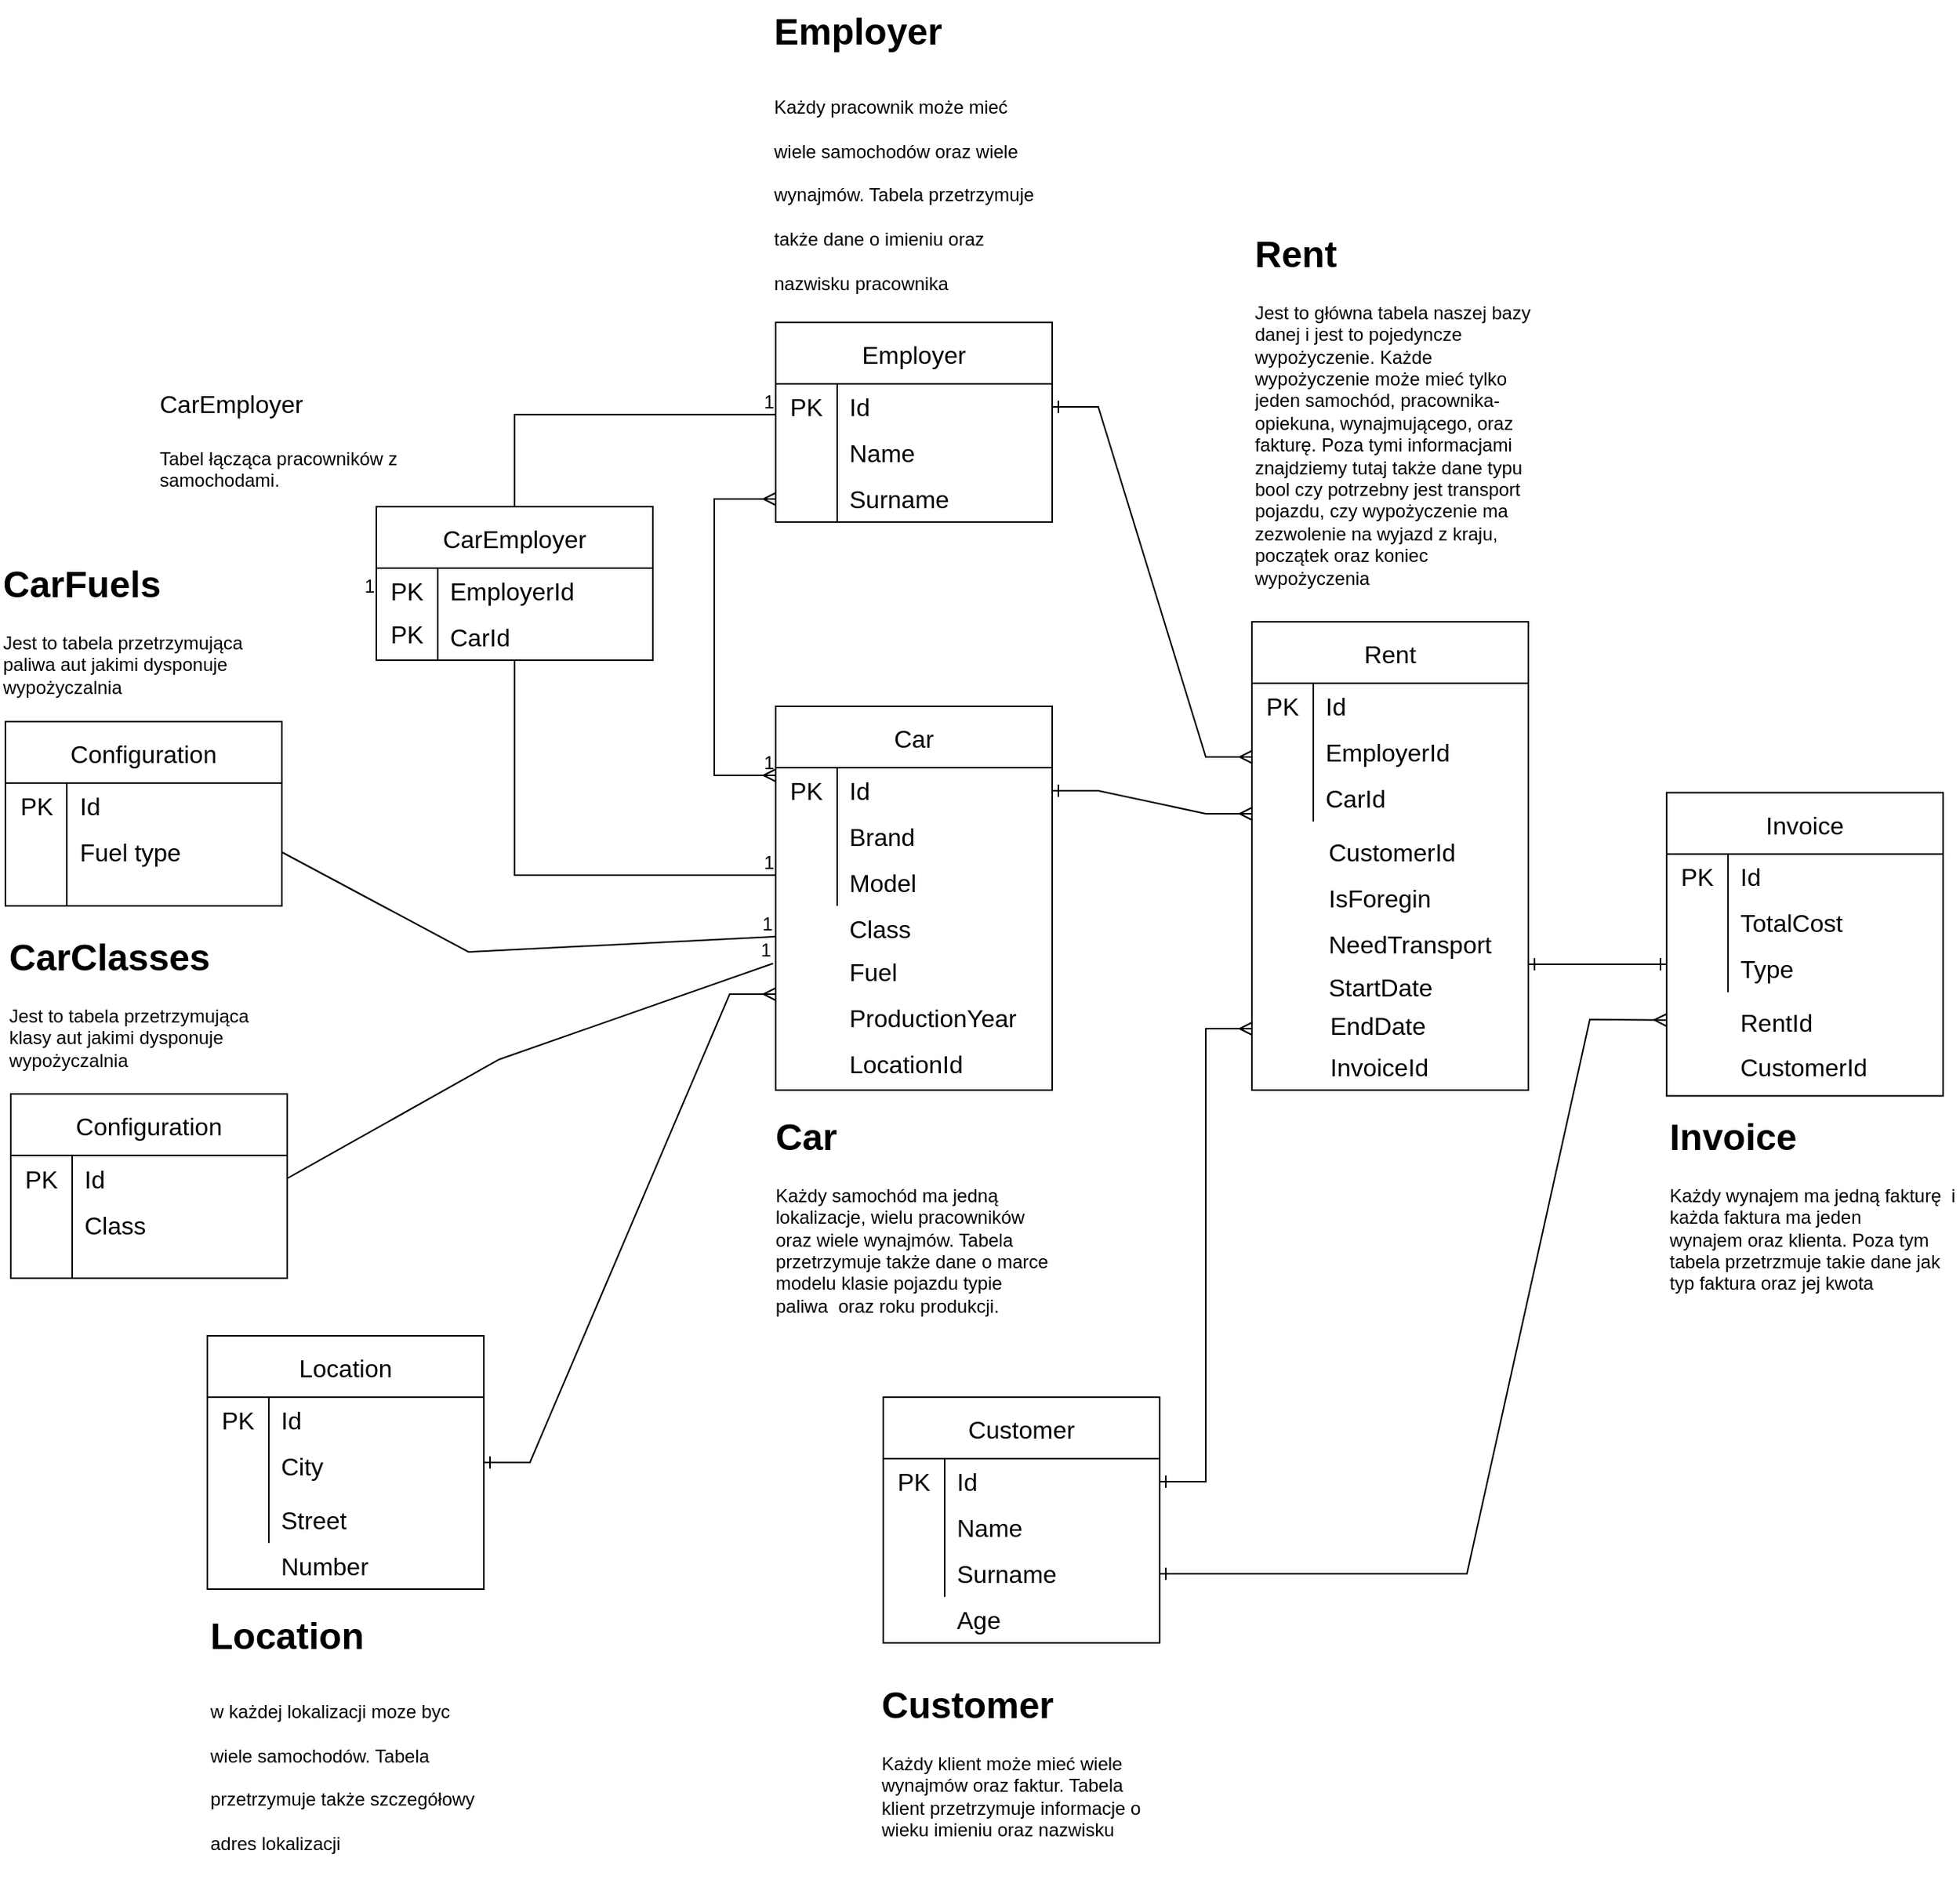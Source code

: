 <mxfile version="24.2.3" type="github">
  <diagram name="Page-1" id="c4acf3e9-155e-7222-9cf6-157b1a14988f">
    <mxGraphModel dx="2284" dy="1838" grid="1" gridSize="10" guides="1" tooltips="1" connect="1" arrows="1" fold="1" page="1" pageScale="1" pageWidth="850" pageHeight="1100" background="none" math="0" shadow="0">
      <root>
        <mxCell id="0" />
        <mxCell id="1" parent="0" />
        <mxCell id="uON3y86tfZZQM4dJoqjV-6" value="Rent" style="shape=table;startSize=40;container=1;collapsible=0;childLayout=tableLayout;fixedRows=1;rowLines=0;fontStyle=0;strokeColor=default;fontSize=16;fillColor=default;" parent="1" vertex="1">
          <mxGeometry x="390" y="215" width="180" height="305" as="geometry" />
        </mxCell>
        <mxCell id="uON3y86tfZZQM4dJoqjV-7" value="" style="shape=tableRow;horizontal=0;startSize=0;swimlaneHead=0;swimlaneBody=0;top=0;left=0;bottom=0;right=0;collapsible=0;dropTarget=0;fillColor=none;points=[[0,0.5],[1,0.5]];portConstraint=eastwest;strokeColor=inherit;fontSize=16;" parent="uON3y86tfZZQM4dJoqjV-6" vertex="1">
          <mxGeometry y="40" width="180" height="30" as="geometry" />
        </mxCell>
        <mxCell id="uON3y86tfZZQM4dJoqjV-8" value="PK" style="shape=partialRectangle;html=1;whiteSpace=wrap;connectable=0;fillColor=none;top=0;left=0;bottom=0;right=0;overflow=hidden;pointerEvents=1;strokeColor=inherit;fontSize=16;" parent="uON3y86tfZZQM4dJoqjV-7" vertex="1">
          <mxGeometry width="40" height="30" as="geometry">
            <mxRectangle width="40" height="30" as="alternateBounds" />
          </mxGeometry>
        </mxCell>
        <mxCell id="uON3y86tfZZQM4dJoqjV-9" value="Id" style="shape=partialRectangle;html=1;whiteSpace=wrap;connectable=0;fillColor=none;top=0;left=0;bottom=0;right=0;align=left;spacingLeft=6;overflow=hidden;strokeColor=inherit;fontSize=16;" parent="uON3y86tfZZQM4dJoqjV-7" vertex="1">
          <mxGeometry x="40" width="140" height="30" as="geometry">
            <mxRectangle width="140" height="30" as="alternateBounds" />
          </mxGeometry>
        </mxCell>
        <mxCell id="uON3y86tfZZQM4dJoqjV-10" value="" style="shape=tableRow;horizontal=0;startSize=0;swimlaneHead=0;swimlaneBody=0;top=0;left=0;bottom=0;right=0;collapsible=0;dropTarget=0;fillColor=none;points=[[0,0.5],[1,0.5]];portConstraint=eastwest;strokeColor=inherit;fontSize=16;" parent="uON3y86tfZZQM4dJoqjV-6" vertex="1">
          <mxGeometry y="70" width="180" height="30" as="geometry" />
        </mxCell>
        <mxCell id="uON3y86tfZZQM4dJoqjV-11" value="" style="shape=partialRectangle;html=1;whiteSpace=wrap;connectable=0;fillColor=none;top=0;left=0;bottom=0;right=0;overflow=hidden;strokeColor=inherit;fontSize=16;" parent="uON3y86tfZZQM4dJoqjV-10" vertex="1">
          <mxGeometry width="40" height="30" as="geometry">
            <mxRectangle width="40" height="30" as="alternateBounds" />
          </mxGeometry>
        </mxCell>
        <mxCell id="uON3y86tfZZQM4dJoqjV-12" value="EmployerId" style="shape=partialRectangle;html=1;whiteSpace=wrap;connectable=0;fillColor=none;top=0;left=0;bottom=0;right=0;align=left;spacingLeft=6;overflow=hidden;strokeColor=inherit;fontSize=16;" parent="uON3y86tfZZQM4dJoqjV-10" vertex="1">
          <mxGeometry x="40" width="140" height="30" as="geometry">
            <mxRectangle width="140" height="30" as="alternateBounds" />
          </mxGeometry>
        </mxCell>
        <mxCell id="uON3y86tfZZQM4dJoqjV-13" value="" style="shape=tableRow;horizontal=0;startSize=0;swimlaneHead=0;swimlaneBody=0;top=0;left=0;bottom=0;right=0;collapsible=0;dropTarget=0;fillColor=none;points=[[0,0.5],[1,0.5]];portConstraint=eastwest;strokeColor=inherit;fontSize=16;" parent="uON3y86tfZZQM4dJoqjV-6" vertex="1">
          <mxGeometry y="100" width="180" height="30" as="geometry" />
        </mxCell>
        <mxCell id="uON3y86tfZZQM4dJoqjV-14" value="" style="shape=partialRectangle;html=1;whiteSpace=wrap;connectable=0;fillColor=none;top=0;left=0;bottom=0;right=0;overflow=hidden;strokeColor=inherit;fontSize=16;" parent="uON3y86tfZZQM4dJoqjV-13" vertex="1">
          <mxGeometry width="40" height="30" as="geometry">
            <mxRectangle width="40" height="30" as="alternateBounds" />
          </mxGeometry>
        </mxCell>
        <mxCell id="uON3y86tfZZQM4dJoqjV-15" value="CarId" style="shape=partialRectangle;html=1;whiteSpace=wrap;connectable=0;fillColor=none;top=0;left=0;bottom=0;right=0;align=left;spacingLeft=6;overflow=hidden;strokeColor=inherit;fontSize=16;" parent="uON3y86tfZZQM4dJoqjV-13" vertex="1">
          <mxGeometry x="40" width="140" height="30" as="geometry">
            <mxRectangle width="140" height="30" as="alternateBounds" />
          </mxGeometry>
        </mxCell>
        <mxCell id="uON3y86tfZZQM4dJoqjV-16" value="StartDate" style="shape=partialRectangle;html=1;whiteSpace=wrap;connectable=0;fillColor=none;top=0;left=0;bottom=0;right=0;align=left;spacingLeft=6;overflow=hidden;strokeColor=inherit;fontSize=16;" parent="1" vertex="1">
          <mxGeometry x="432" y="438" width="140" height="30" as="geometry">
            <mxRectangle width="140" height="30" as="alternateBounds" />
          </mxGeometry>
        </mxCell>
        <mxCell id="uON3y86tfZZQM4dJoqjV-19" value="EndDate" style="shape=partialRectangle;html=1;whiteSpace=wrap;connectable=0;fillColor=none;top=0;left=0;bottom=0;right=0;align=left;spacingLeft=6;overflow=hidden;strokeColor=inherit;fontSize=16;" parent="1" vertex="1">
          <mxGeometry x="433" y="463" width="140" height="30" as="geometry">
            <mxRectangle width="140" height="30" as="alternateBounds" />
          </mxGeometry>
        </mxCell>
        <mxCell id="uON3y86tfZZQM4dJoqjV-21" value="IsForegin" style="shape=partialRectangle;html=1;whiteSpace=wrap;connectable=0;fillColor=none;top=0;left=0;bottom=0;right=0;align=left;spacingLeft=6;overflow=hidden;strokeColor=inherit;fontSize=16;" parent="1" vertex="1">
          <mxGeometry x="432" y="380" width="140" height="30" as="geometry">
            <mxRectangle width="140" height="30" as="alternateBounds" />
          </mxGeometry>
        </mxCell>
        <mxCell id="uON3y86tfZZQM4dJoqjV-23" value="NeedTransport" style="shape=partialRectangle;html=1;whiteSpace=wrap;connectable=0;fillColor=none;top=0;left=0;bottom=0;right=0;align=left;spacingLeft=6;overflow=hidden;strokeColor=inherit;fontSize=16;" parent="1" vertex="1">
          <mxGeometry x="432" y="410" width="140" height="30" as="geometry">
            <mxRectangle width="140" height="30" as="alternateBounds" />
          </mxGeometry>
        </mxCell>
        <mxCell id="uON3y86tfZZQM4dJoqjV-35" value="Customer" style="shape=table;startSize=40;container=1;collapsible=0;childLayout=tableLayout;fixedRows=1;rowLines=0;fontStyle=0;strokeColor=default;fontSize=16;fillColor=default;" parent="1" vertex="1">
          <mxGeometry x="150" y="720" width="180" height="160" as="geometry" />
        </mxCell>
        <mxCell id="uON3y86tfZZQM4dJoqjV-36" value="" style="shape=tableRow;horizontal=0;startSize=0;swimlaneHead=0;swimlaneBody=0;top=0;left=0;bottom=0;right=0;collapsible=0;dropTarget=0;fillColor=none;points=[[0,0.5],[1,0.5]];portConstraint=eastwest;strokeColor=inherit;fontSize=16;" parent="uON3y86tfZZQM4dJoqjV-35" vertex="1">
          <mxGeometry y="40" width="180" height="30" as="geometry" />
        </mxCell>
        <mxCell id="uON3y86tfZZQM4dJoqjV-37" value="PK" style="shape=partialRectangle;html=1;whiteSpace=wrap;connectable=0;fillColor=none;top=0;left=0;bottom=0;right=0;overflow=hidden;pointerEvents=1;strokeColor=inherit;fontSize=16;" parent="uON3y86tfZZQM4dJoqjV-36" vertex="1">
          <mxGeometry width="40" height="30" as="geometry">
            <mxRectangle width="40" height="30" as="alternateBounds" />
          </mxGeometry>
        </mxCell>
        <mxCell id="uON3y86tfZZQM4dJoqjV-38" value="Id" style="shape=partialRectangle;html=1;whiteSpace=wrap;connectable=0;fillColor=none;top=0;left=0;bottom=0;right=0;align=left;spacingLeft=6;overflow=hidden;strokeColor=inherit;fontSize=16;" parent="uON3y86tfZZQM4dJoqjV-36" vertex="1">
          <mxGeometry x="40" width="140" height="30" as="geometry">
            <mxRectangle width="140" height="30" as="alternateBounds" />
          </mxGeometry>
        </mxCell>
        <mxCell id="uON3y86tfZZQM4dJoqjV-39" value="" style="shape=tableRow;horizontal=0;startSize=0;swimlaneHead=0;swimlaneBody=0;top=0;left=0;bottom=0;right=0;collapsible=0;dropTarget=0;fillColor=none;points=[[0,0.5],[1,0.5]];portConstraint=eastwest;strokeColor=inherit;fontSize=16;" parent="uON3y86tfZZQM4dJoqjV-35" vertex="1">
          <mxGeometry y="70" width="180" height="30" as="geometry" />
        </mxCell>
        <mxCell id="uON3y86tfZZQM4dJoqjV-40" value="" style="shape=partialRectangle;html=1;whiteSpace=wrap;connectable=0;fillColor=none;top=0;left=0;bottom=0;right=0;overflow=hidden;strokeColor=inherit;fontSize=16;" parent="uON3y86tfZZQM4dJoqjV-39" vertex="1">
          <mxGeometry width="40" height="30" as="geometry">
            <mxRectangle width="40" height="30" as="alternateBounds" />
          </mxGeometry>
        </mxCell>
        <mxCell id="uON3y86tfZZQM4dJoqjV-41" value="Name" style="shape=partialRectangle;html=1;whiteSpace=wrap;connectable=0;fillColor=none;top=0;left=0;bottom=0;right=0;align=left;spacingLeft=6;overflow=hidden;strokeColor=inherit;fontSize=16;" parent="uON3y86tfZZQM4dJoqjV-39" vertex="1">
          <mxGeometry x="40" width="140" height="30" as="geometry">
            <mxRectangle width="140" height="30" as="alternateBounds" />
          </mxGeometry>
        </mxCell>
        <mxCell id="uON3y86tfZZQM4dJoqjV-42" value="" style="shape=tableRow;horizontal=0;startSize=0;swimlaneHead=0;swimlaneBody=0;top=0;left=0;bottom=0;right=0;collapsible=0;dropTarget=0;fillColor=none;points=[[0,0.5],[1,0.5]];portConstraint=eastwest;strokeColor=inherit;fontSize=16;" parent="uON3y86tfZZQM4dJoqjV-35" vertex="1">
          <mxGeometry y="100" width="180" height="30" as="geometry" />
        </mxCell>
        <mxCell id="uON3y86tfZZQM4dJoqjV-43" value="" style="shape=partialRectangle;html=1;whiteSpace=wrap;connectable=0;fillColor=none;top=0;left=0;bottom=0;right=0;overflow=hidden;strokeColor=inherit;fontSize=16;" parent="uON3y86tfZZQM4dJoqjV-42" vertex="1">
          <mxGeometry width="40" height="30" as="geometry">
            <mxRectangle width="40" height="30" as="alternateBounds" />
          </mxGeometry>
        </mxCell>
        <mxCell id="uON3y86tfZZQM4dJoqjV-44" value="Surname" style="shape=partialRectangle;html=1;whiteSpace=wrap;connectable=0;fillColor=none;top=0;left=0;bottom=0;right=0;align=left;spacingLeft=6;overflow=hidden;strokeColor=inherit;fontSize=16;" parent="uON3y86tfZZQM4dJoqjV-42" vertex="1">
          <mxGeometry x="40" width="140" height="30" as="geometry">
            <mxRectangle width="140" height="30" as="alternateBounds" />
          </mxGeometry>
        </mxCell>
        <mxCell id="uON3y86tfZZQM4dJoqjV-45" value="Age" style="shape=partialRectangle;html=1;whiteSpace=wrap;connectable=0;fillColor=none;top=0;left=0;bottom=0;right=0;align=left;spacingLeft=6;overflow=hidden;strokeColor=inherit;fontSize=16;" parent="1" vertex="1">
          <mxGeometry x="190" y="850" width="140" height="30" as="geometry">
            <mxRectangle width="140" height="30" as="alternateBounds" />
          </mxGeometry>
        </mxCell>
        <mxCell id="uON3y86tfZZQM4dJoqjV-54" value="CustomerId" style="shape=partialRectangle;html=1;whiteSpace=wrap;connectable=0;fillColor=none;top=0;left=0;bottom=0;right=0;align=left;spacingLeft=6;overflow=hidden;strokeColor=inherit;fontSize=16;" parent="1" vertex="1">
          <mxGeometry x="432" y="350" width="140" height="30" as="geometry">
            <mxRectangle width="140" height="30" as="alternateBounds" />
          </mxGeometry>
        </mxCell>
        <mxCell id="uON3y86tfZZQM4dJoqjV-55" value="Employer" style="shape=table;startSize=40;container=1;collapsible=0;childLayout=tableLayout;fixedRows=1;rowLines=0;fontStyle=0;strokeColor=default;fontSize=16;fillColor=default;" parent="1" vertex="1">
          <mxGeometry x="80" y="20" width="180" height="130" as="geometry" />
        </mxCell>
        <mxCell id="uON3y86tfZZQM4dJoqjV-56" value="" style="shape=tableRow;horizontal=0;startSize=0;swimlaneHead=0;swimlaneBody=0;top=0;left=0;bottom=0;right=0;collapsible=0;dropTarget=0;fillColor=none;points=[[0,0.5],[1,0.5]];portConstraint=eastwest;strokeColor=inherit;fontSize=16;" parent="uON3y86tfZZQM4dJoqjV-55" vertex="1">
          <mxGeometry y="40" width="180" height="30" as="geometry" />
        </mxCell>
        <mxCell id="uON3y86tfZZQM4dJoqjV-57" value="PK" style="shape=partialRectangle;html=1;whiteSpace=wrap;connectable=0;fillColor=none;top=0;left=0;bottom=0;right=0;overflow=hidden;pointerEvents=1;strokeColor=inherit;fontSize=16;" parent="uON3y86tfZZQM4dJoqjV-56" vertex="1">
          <mxGeometry width="40" height="30" as="geometry">
            <mxRectangle width="40" height="30" as="alternateBounds" />
          </mxGeometry>
        </mxCell>
        <mxCell id="uON3y86tfZZQM4dJoqjV-58" value="Id" style="shape=partialRectangle;html=1;whiteSpace=wrap;connectable=0;fillColor=none;top=0;left=0;bottom=0;right=0;align=left;spacingLeft=6;overflow=hidden;strokeColor=inherit;fontSize=16;" parent="uON3y86tfZZQM4dJoqjV-56" vertex="1">
          <mxGeometry x="40" width="140" height="30" as="geometry">
            <mxRectangle width="140" height="30" as="alternateBounds" />
          </mxGeometry>
        </mxCell>
        <mxCell id="uON3y86tfZZQM4dJoqjV-59" value="" style="shape=tableRow;horizontal=0;startSize=0;swimlaneHead=0;swimlaneBody=0;top=0;left=0;bottom=0;right=0;collapsible=0;dropTarget=0;fillColor=none;points=[[0,0.5],[1,0.5]];portConstraint=eastwest;strokeColor=inherit;fontSize=16;" parent="uON3y86tfZZQM4dJoqjV-55" vertex="1">
          <mxGeometry y="70" width="180" height="30" as="geometry" />
        </mxCell>
        <mxCell id="uON3y86tfZZQM4dJoqjV-60" value="" style="shape=partialRectangle;html=1;whiteSpace=wrap;connectable=0;fillColor=none;top=0;left=0;bottom=0;right=0;overflow=hidden;strokeColor=inherit;fontSize=16;" parent="uON3y86tfZZQM4dJoqjV-59" vertex="1">
          <mxGeometry width="40" height="30" as="geometry">
            <mxRectangle width="40" height="30" as="alternateBounds" />
          </mxGeometry>
        </mxCell>
        <mxCell id="uON3y86tfZZQM4dJoqjV-61" value="Name" style="shape=partialRectangle;html=1;whiteSpace=wrap;connectable=0;fillColor=none;top=0;left=0;bottom=0;right=0;align=left;spacingLeft=6;overflow=hidden;strokeColor=inherit;fontSize=16;" parent="uON3y86tfZZQM4dJoqjV-59" vertex="1">
          <mxGeometry x="40" width="140" height="30" as="geometry">
            <mxRectangle width="140" height="30" as="alternateBounds" />
          </mxGeometry>
        </mxCell>
        <mxCell id="uON3y86tfZZQM4dJoqjV-62" value="" style="shape=tableRow;horizontal=0;startSize=0;swimlaneHead=0;swimlaneBody=0;top=0;left=0;bottom=0;right=0;collapsible=0;dropTarget=0;fillColor=none;points=[[0,0.5],[1,0.5]];portConstraint=eastwest;strokeColor=inherit;fontSize=16;" parent="uON3y86tfZZQM4dJoqjV-55" vertex="1">
          <mxGeometry y="100" width="180" height="30" as="geometry" />
        </mxCell>
        <mxCell id="uON3y86tfZZQM4dJoqjV-63" value="" style="shape=partialRectangle;html=1;whiteSpace=wrap;connectable=0;fillColor=none;top=0;left=0;bottom=0;right=0;overflow=hidden;strokeColor=inherit;fontSize=16;" parent="uON3y86tfZZQM4dJoqjV-62" vertex="1">
          <mxGeometry width="40" height="30" as="geometry">
            <mxRectangle width="40" height="30" as="alternateBounds" />
          </mxGeometry>
        </mxCell>
        <mxCell id="uON3y86tfZZQM4dJoqjV-64" value="Surname" style="shape=partialRectangle;html=1;whiteSpace=wrap;connectable=0;fillColor=none;top=0;left=0;bottom=0;right=0;align=left;spacingLeft=6;overflow=hidden;strokeColor=inherit;fontSize=16;" parent="uON3y86tfZZQM4dJoqjV-62" vertex="1">
          <mxGeometry x="40" width="140" height="30" as="geometry">
            <mxRectangle width="140" height="30" as="alternateBounds" />
          </mxGeometry>
        </mxCell>
        <mxCell id="uON3y86tfZZQM4dJoqjV-67" value="Car" style="shape=table;startSize=40;container=1;collapsible=0;childLayout=tableLayout;fixedRows=1;rowLines=0;fontStyle=0;strokeColor=default;fontSize=16;fillColor=default;" parent="1" vertex="1">
          <mxGeometry x="80" y="270" width="180" height="250" as="geometry" />
        </mxCell>
        <mxCell id="uON3y86tfZZQM4dJoqjV-68" value="" style="shape=tableRow;horizontal=0;startSize=0;swimlaneHead=0;swimlaneBody=0;top=0;left=0;bottom=0;right=0;collapsible=0;dropTarget=0;fillColor=none;points=[[0,0.5],[1,0.5]];portConstraint=eastwest;strokeColor=inherit;fontSize=16;" parent="uON3y86tfZZQM4dJoqjV-67" vertex="1">
          <mxGeometry y="40" width="180" height="30" as="geometry" />
        </mxCell>
        <mxCell id="uON3y86tfZZQM4dJoqjV-69" value="PK" style="shape=partialRectangle;html=1;whiteSpace=wrap;connectable=0;fillColor=none;top=0;left=0;bottom=0;right=0;overflow=hidden;pointerEvents=1;strokeColor=inherit;fontSize=16;" parent="uON3y86tfZZQM4dJoqjV-68" vertex="1">
          <mxGeometry width="40" height="30" as="geometry">
            <mxRectangle width="40" height="30" as="alternateBounds" />
          </mxGeometry>
        </mxCell>
        <mxCell id="uON3y86tfZZQM4dJoqjV-70" value="Id" style="shape=partialRectangle;html=1;whiteSpace=wrap;connectable=0;fillColor=none;top=0;left=0;bottom=0;right=0;align=left;spacingLeft=6;overflow=hidden;strokeColor=inherit;fontSize=16;" parent="uON3y86tfZZQM4dJoqjV-68" vertex="1">
          <mxGeometry x="40" width="140" height="30" as="geometry">
            <mxRectangle width="140" height="30" as="alternateBounds" />
          </mxGeometry>
        </mxCell>
        <mxCell id="uON3y86tfZZQM4dJoqjV-71" value="" style="shape=tableRow;horizontal=0;startSize=0;swimlaneHead=0;swimlaneBody=0;top=0;left=0;bottom=0;right=0;collapsible=0;dropTarget=0;fillColor=none;points=[[0,0.5],[1,0.5]];portConstraint=eastwest;strokeColor=inherit;fontSize=16;" parent="uON3y86tfZZQM4dJoqjV-67" vertex="1">
          <mxGeometry y="70" width="180" height="30" as="geometry" />
        </mxCell>
        <mxCell id="uON3y86tfZZQM4dJoqjV-72" value="" style="shape=partialRectangle;html=1;whiteSpace=wrap;connectable=0;fillColor=none;top=0;left=0;bottom=0;right=0;overflow=hidden;strokeColor=inherit;fontSize=16;" parent="uON3y86tfZZQM4dJoqjV-71" vertex="1">
          <mxGeometry width="40" height="30" as="geometry">
            <mxRectangle width="40" height="30" as="alternateBounds" />
          </mxGeometry>
        </mxCell>
        <mxCell id="uON3y86tfZZQM4dJoqjV-73" value="Brand" style="shape=partialRectangle;html=1;whiteSpace=wrap;connectable=0;fillColor=none;top=0;left=0;bottom=0;right=0;align=left;spacingLeft=6;overflow=hidden;strokeColor=inherit;fontSize=16;" parent="uON3y86tfZZQM4dJoqjV-71" vertex="1">
          <mxGeometry x="40" width="140" height="30" as="geometry">
            <mxRectangle width="140" height="30" as="alternateBounds" />
          </mxGeometry>
        </mxCell>
        <mxCell id="uON3y86tfZZQM4dJoqjV-74" value="" style="shape=tableRow;horizontal=0;startSize=0;swimlaneHead=0;swimlaneBody=0;top=0;left=0;bottom=0;right=0;collapsible=0;dropTarget=0;fillColor=none;points=[[0,0.5],[1,0.5]];portConstraint=eastwest;strokeColor=inherit;fontSize=16;" parent="uON3y86tfZZQM4dJoqjV-67" vertex="1">
          <mxGeometry y="100" width="180" height="30" as="geometry" />
        </mxCell>
        <mxCell id="uON3y86tfZZQM4dJoqjV-75" value="" style="shape=partialRectangle;html=1;whiteSpace=wrap;connectable=0;fillColor=none;top=0;left=0;bottom=0;right=0;overflow=hidden;strokeColor=inherit;fontSize=16;" parent="uON3y86tfZZQM4dJoqjV-74" vertex="1">
          <mxGeometry width="40" height="30" as="geometry">
            <mxRectangle width="40" height="30" as="alternateBounds" />
          </mxGeometry>
        </mxCell>
        <mxCell id="uON3y86tfZZQM4dJoqjV-76" value="Model" style="shape=partialRectangle;html=1;whiteSpace=wrap;connectable=0;fillColor=none;top=0;left=0;bottom=0;right=0;align=left;spacingLeft=6;overflow=hidden;strokeColor=inherit;fontSize=16;" parent="uON3y86tfZZQM4dJoqjV-74" vertex="1">
          <mxGeometry x="40" width="140" height="30" as="geometry">
            <mxRectangle width="140" height="30" as="alternateBounds" />
          </mxGeometry>
        </mxCell>
        <mxCell id="uON3y86tfZZQM4dJoqjV-77" value="Class" style="shape=partialRectangle;html=1;whiteSpace=wrap;connectable=0;fillColor=none;top=0;left=0;bottom=0;right=0;align=left;spacingLeft=6;overflow=hidden;strokeColor=inherit;fontSize=16;" parent="1" vertex="1">
          <mxGeometry x="120" y="400" width="140" height="30" as="geometry">
            <mxRectangle width="140" height="30" as="alternateBounds" />
          </mxGeometry>
        </mxCell>
        <mxCell id="uON3y86tfZZQM4dJoqjV-79" value="" style="shape=partialRectangle;html=1;whiteSpace=wrap;connectable=0;fillColor=none;top=0;left=0;bottom=0;right=0;align=left;spacingLeft=6;overflow=hidden;strokeColor=inherit;fontSize=16;" parent="1" vertex="1">
          <mxGeometry x="120" y="428" width="140" height="30" as="geometry">
            <mxRectangle width="140" height="30" as="alternateBounds" />
          </mxGeometry>
        </mxCell>
        <mxCell id="uON3y86tfZZQM4dJoqjV-83" value="Fuel" style="shape=partialRectangle;html=1;whiteSpace=wrap;connectable=0;fillColor=none;top=0;left=0;bottom=0;right=0;align=left;spacingLeft=6;overflow=hidden;strokeColor=inherit;fontSize=16;" parent="1" vertex="1">
          <mxGeometry x="120" y="428" width="140" height="30" as="geometry">
            <mxRectangle width="140" height="30" as="alternateBounds" />
          </mxGeometry>
        </mxCell>
        <mxCell id="uON3y86tfZZQM4dJoqjV-85" value="ProductionYear" style="shape=partialRectangle;html=1;whiteSpace=wrap;connectable=0;fillColor=none;top=0;left=0;bottom=0;right=0;align=left;spacingLeft=6;overflow=hidden;strokeColor=inherit;fontSize=16;" parent="1" vertex="1">
          <mxGeometry x="120" y="458" width="140" height="30" as="geometry">
            <mxRectangle width="140" height="30" as="alternateBounds" />
          </mxGeometry>
        </mxCell>
        <mxCell id="uON3y86tfZZQM4dJoqjV-90" value="" style="edgeStyle=entityRelationEdgeStyle;fontSize=12;html=1;endArrow=ERmany;startArrow=ERone;rounded=0;exitX=1;exitY=0.5;exitDx=0;exitDy=0;startFill=0;endFill=0;" parent="1" source="uON3y86tfZZQM4dJoqjV-36" edge="1">
          <mxGeometry width="100" height="100" relative="1" as="geometry">
            <mxPoint x="350" y="390" as="sourcePoint" />
            <mxPoint x="390" y="480" as="targetPoint" />
          </mxGeometry>
        </mxCell>
        <mxCell id="uON3y86tfZZQM4dJoqjV-91" value="" style="edgeStyle=entityRelationEdgeStyle;fontSize=12;html=1;endArrow=ERmany;startArrow=ERone;rounded=0;exitX=1;exitY=0.5;exitDx=0;exitDy=0;startFill=0;endFill=0;" parent="1" source="uON3y86tfZZQM4dJoqjV-56" edge="1">
          <mxGeometry width="100" height="100" relative="1" as="geometry">
            <mxPoint x="260" y="467.5" as="sourcePoint" />
            <mxPoint x="390" y="303" as="targetPoint" />
          </mxGeometry>
        </mxCell>
        <mxCell id="uON3y86tfZZQM4dJoqjV-95" value="" style="edgeStyle=entityRelationEdgeStyle;fontSize=12;html=1;endArrow=ERmany;startArrow=ERone;rounded=0;exitX=1;exitY=0.5;exitDx=0;exitDy=0;startFill=0;endFill=0;" parent="1" source="uON3y86tfZZQM4dJoqjV-68" edge="1">
          <mxGeometry width="100" height="100" relative="1" as="geometry">
            <mxPoint x="260" y="487" as="sourcePoint" />
            <mxPoint x="390" y="340" as="targetPoint" />
            <Array as="points">
              <mxPoint x="330" y="340" />
            </Array>
          </mxGeometry>
        </mxCell>
        <mxCell id="uON3y86tfZZQM4dJoqjV-96" value="LocationId" style="shape=partialRectangle;html=1;whiteSpace=wrap;connectable=0;fillColor=none;top=0;left=0;bottom=0;right=0;align=left;spacingLeft=6;overflow=hidden;strokeColor=inherit;fontSize=16;" parent="1" vertex="1">
          <mxGeometry x="120" y="488" width="140" height="30" as="geometry">
            <mxRectangle width="140" height="30" as="alternateBounds" />
          </mxGeometry>
        </mxCell>
        <mxCell id="uON3y86tfZZQM4dJoqjV-97" value="Location" style="shape=table;startSize=40;container=1;collapsible=0;childLayout=tableLayout;fixedRows=1;rowLines=0;fontStyle=0;strokeColor=default;fontSize=16;fillColor=default;" parent="1" vertex="1">
          <mxGeometry x="-290" y="680" width="180" height="165" as="geometry" />
        </mxCell>
        <mxCell id="uON3y86tfZZQM4dJoqjV-98" value="" style="shape=tableRow;horizontal=0;startSize=0;swimlaneHead=0;swimlaneBody=0;top=0;left=0;bottom=0;right=0;collapsible=0;dropTarget=0;fillColor=none;points=[[0,0.5],[1,0.5]];portConstraint=eastwest;strokeColor=inherit;fontSize=16;" parent="uON3y86tfZZQM4dJoqjV-97" vertex="1">
          <mxGeometry y="40" width="180" height="30" as="geometry" />
        </mxCell>
        <mxCell id="uON3y86tfZZQM4dJoqjV-99" value="PK" style="shape=partialRectangle;html=1;whiteSpace=wrap;connectable=0;fillColor=none;top=0;left=0;bottom=0;right=0;overflow=hidden;pointerEvents=1;strokeColor=inherit;fontSize=16;" parent="uON3y86tfZZQM4dJoqjV-98" vertex="1">
          <mxGeometry width="40" height="30" as="geometry">
            <mxRectangle width="40" height="30" as="alternateBounds" />
          </mxGeometry>
        </mxCell>
        <mxCell id="uON3y86tfZZQM4dJoqjV-100" value="Id" style="shape=partialRectangle;html=1;whiteSpace=wrap;connectable=0;fillColor=none;top=0;left=0;bottom=0;right=0;align=left;spacingLeft=6;overflow=hidden;strokeColor=inherit;fontSize=16;" parent="uON3y86tfZZQM4dJoqjV-98" vertex="1">
          <mxGeometry x="40" width="140" height="30" as="geometry">
            <mxRectangle width="140" height="30" as="alternateBounds" />
          </mxGeometry>
        </mxCell>
        <mxCell id="uON3y86tfZZQM4dJoqjV-101" value="" style="shape=tableRow;horizontal=0;startSize=0;swimlaneHead=0;swimlaneBody=0;top=0;left=0;bottom=0;right=0;collapsible=0;dropTarget=0;fillColor=none;points=[[0,0.5],[1,0.5]];portConstraint=eastwest;strokeColor=inherit;fontSize=16;" parent="uON3y86tfZZQM4dJoqjV-97" vertex="1">
          <mxGeometry y="70" width="180" height="30" as="geometry" />
        </mxCell>
        <mxCell id="uON3y86tfZZQM4dJoqjV-102" value="" style="shape=partialRectangle;html=1;whiteSpace=wrap;connectable=0;fillColor=none;top=0;left=0;bottom=0;right=0;overflow=hidden;strokeColor=inherit;fontSize=16;" parent="uON3y86tfZZQM4dJoqjV-101" vertex="1">
          <mxGeometry width="40" height="30" as="geometry">
            <mxRectangle width="40" height="30" as="alternateBounds" />
          </mxGeometry>
        </mxCell>
        <mxCell id="uON3y86tfZZQM4dJoqjV-103" value="City" style="shape=partialRectangle;html=1;whiteSpace=wrap;connectable=0;fillColor=none;top=0;left=0;bottom=0;right=0;align=left;spacingLeft=6;overflow=hidden;strokeColor=inherit;fontSize=16;" parent="uON3y86tfZZQM4dJoqjV-101" vertex="1">
          <mxGeometry x="40" width="140" height="30" as="geometry">
            <mxRectangle width="140" height="30" as="alternateBounds" />
          </mxGeometry>
        </mxCell>
        <mxCell id="uON3y86tfZZQM4dJoqjV-104" value="" style="shape=tableRow;horizontal=0;startSize=0;swimlaneHead=0;swimlaneBody=0;top=0;left=0;bottom=0;right=0;collapsible=0;dropTarget=0;fillColor=none;points=[[0,0.5],[1,0.5]];portConstraint=eastwest;strokeColor=inherit;fontSize=16;" parent="uON3y86tfZZQM4dJoqjV-97" vertex="1">
          <mxGeometry y="100" width="180" height="35" as="geometry" />
        </mxCell>
        <mxCell id="uON3y86tfZZQM4dJoqjV-105" value="" style="shape=partialRectangle;html=1;whiteSpace=wrap;connectable=0;fillColor=none;top=0;left=0;bottom=0;right=0;overflow=hidden;strokeColor=inherit;fontSize=16;" parent="uON3y86tfZZQM4dJoqjV-104" vertex="1">
          <mxGeometry width="40" height="35" as="geometry">
            <mxRectangle width="40" height="35" as="alternateBounds" />
          </mxGeometry>
        </mxCell>
        <mxCell id="uON3y86tfZZQM4dJoqjV-106" value="" style="shape=partialRectangle;html=1;whiteSpace=wrap;connectable=0;fillColor=none;top=0;left=0;bottom=0;right=0;align=left;spacingLeft=6;overflow=hidden;strokeColor=inherit;fontSize=16;" parent="uON3y86tfZZQM4dJoqjV-104" vertex="1">
          <mxGeometry x="40" width="140" height="35" as="geometry">
            <mxRectangle width="140" height="35" as="alternateBounds" />
          </mxGeometry>
        </mxCell>
        <mxCell id="uON3y86tfZZQM4dJoqjV-112" value="Street" style="shape=partialRectangle;html=1;whiteSpace=wrap;connectable=0;fillColor=none;top=0;left=0;bottom=0;right=0;align=left;spacingLeft=6;overflow=hidden;strokeColor=inherit;fontSize=16;" parent="1" vertex="1">
          <mxGeometry x="-250" y="785" width="140" height="30" as="geometry">
            <mxRectangle width="140" height="30" as="alternateBounds" />
          </mxGeometry>
        </mxCell>
        <mxCell id="uON3y86tfZZQM4dJoqjV-113" value="Number" style="shape=partialRectangle;html=1;whiteSpace=wrap;connectable=0;fillColor=none;top=0;left=0;bottom=0;right=0;align=left;spacingLeft=6;overflow=hidden;strokeColor=inherit;fontSize=16;" parent="1" vertex="1">
          <mxGeometry x="-250" y="815" width="140" height="30" as="geometry">
            <mxRectangle width="140" height="30" as="alternateBounds" />
          </mxGeometry>
        </mxCell>
        <mxCell id="uON3y86tfZZQM4dJoqjV-116" value="" style="edgeStyle=entityRelationEdgeStyle;fontSize=12;html=1;endArrow=ERmany;startArrow=ERone;rounded=0;startFill=0;entryX=0;entryY=0.75;entryDx=0;entryDy=0;exitX=1;exitY=0.5;exitDx=0;exitDy=0;" parent="1" target="uON3y86tfZZQM4dJoqjV-67" edge="1" source="uON3y86tfZZQM4dJoqjV-97">
          <mxGeometry width="100" height="100" relative="1" as="geometry">
            <mxPoint x="-120" y="530" as="sourcePoint" />
            <mxPoint x="80" y="530" as="targetPoint" />
          </mxGeometry>
        </mxCell>
        <mxCell id="uON3y86tfZZQM4dJoqjV-128" value="" style="endArrow=none;html=1;rounded=0;exitX=0.5;exitY=1;exitDx=0;exitDy=0;" parent="1" source="uON3y86tfZZQM4dJoqjV-132" edge="1">
          <mxGeometry relative="1" as="geometry">
            <mxPoint x="-90" y="320" as="sourcePoint" />
            <mxPoint x="80" y="380" as="targetPoint" />
            <Array as="points">
              <mxPoint x="-90" y="380" />
            </Array>
          </mxGeometry>
        </mxCell>
        <mxCell id="uON3y86tfZZQM4dJoqjV-129" value="1" style="resizable=0;html=1;whiteSpace=wrap;align=right;verticalAlign=bottom;" parent="uON3y86tfZZQM4dJoqjV-128" connectable="0" vertex="1">
          <mxGeometry x="1" relative="1" as="geometry" />
        </mxCell>
        <mxCell id="uON3y86tfZZQM4dJoqjV-130" value="" style="endArrow=none;html=1;rounded=0;" parent="1" edge="1">
          <mxGeometry relative="1" as="geometry">
            <mxPoint x="-90" y="140" as="sourcePoint" />
            <mxPoint x="80" y="80" as="targetPoint" />
            <Array as="points">
              <mxPoint x="-90" y="80" />
            </Array>
          </mxGeometry>
        </mxCell>
        <mxCell id="uON3y86tfZZQM4dJoqjV-131" value="1" style="resizable=0;html=1;whiteSpace=wrap;align=right;verticalAlign=bottom;" parent="uON3y86tfZZQM4dJoqjV-130" connectable="0" vertex="1">
          <mxGeometry x="1" relative="1" as="geometry" />
        </mxCell>
        <mxCell id="uON3y86tfZZQM4dJoqjV-132" value="CarEmployer" style="shape=table;startSize=40;container=1;collapsible=0;childLayout=tableLayout;fixedRows=1;rowLines=0;fontStyle=0;strokeColor=default;fontSize=16;fillColor=default;" parent="1" vertex="1">
          <mxGeometry x="-180" y="140" width="180" height="100" as="geometry" />
        </mxCell>
        <mxCell id="uON3y86tfZZQM4dJoqjV-133" value="" style="shape=tableRow;horizontal=0;startSize=0;swimlaneHead=0;swimlaneBody=0;top=0;left=0;bottom=0;right=0;collapsible=0;dropTarget=0;fillColor=none;points=[[0,0.5],[1,0.5]];portConstraint=eastwest;strokeColor=inherit;fontSize=16;" parent="uON3y86tfZZQM4dJoqjV-132" vertex="1">
          <mxGeometry y="40" width="180" height="30" as="geometry" />
        </mxCell>
        <mxCell id="uON3y86tfZZQM4dJoqjV-134" value="PK" style="shape=partialRectangle;html=1;whiteSpace=wrap;connectable=0;fillColor=none;top=0;left=0;bottom=0;right=0;overflow=hidden;pointerEvents=1;strokeColor=inherit;fontSize=16;" parent="uON3y86tfZZQM4dJoqjV-133" vertex="1">
          <mxGeometry width="40" height="30" as="geometry">
            <mxRectangle width="40" height="30" as="alternateBounds" />
          </mxGeometry>
        </mxCell>
        <mxCell id="uON3y86tfZZQM4dJoqjV-135" value="EmployerId" style="shape=partialRectangle;html=1;whiteSpace=wrap;connectable=0;fillColor=none;top=0;left=0;bottom=0;right=0;align=left;spacingLeft=6;overflow=hidden;strokeColor=inherit;fontSize=16;" parent="uON3y86tfZZQM4dJoqjV-133" vertex="1">
          <mxGeometry x="40" width="140" height="30" as="geometry">
            <mxRectangle width="140" height="30" as="alternateBounds" />
          </mxGeometry>
        </mxCell>
        <mxCell id="uON3y86tfZZQM4dJoqjV-136" value="" style="shape=tableRow;horizontal=0;startSize=0;swimlaneHead=0;swimlaneBody=0;top=0;left=0;bottom=0;right=0;collapsible=0;dropTarget=0;fillColor=none;points=[[0,0.5],[1,0.5]];portConstraint=eastwest;strokeColor=inherit;fontSize=16;" parent="uON3y86tfZZQM4dJoqjV-132" vertex="1">
          <mxGeometry y="70" width="180" height="30" as="geometry" />
        </mxCell>
        <mxCell id="uON3y86tfZZQM4dJoqjV-137" value="" style="shape=partialRectangle;html=1;whiteSpace=wrap;connectable=0;fillColor=none;top=0;left=0;bottom=0;right=0;overflow=hidden;strokeColor=inherit;fontSize=16;" parent="uON3y86tfZZQM4dJoqjV-136" vertex="1">
          <mxGeometry width="40" height="30" as="geometry">
            <mxRectangle width="40" height="30" as="alternateBounds" />
          </mxGeometry>
        </mxCell>
        <mxCell id="uON3y86tfZZQM4dJoqjV-138" value="CarId" style="shape=partialRectangle;html=1;whiteSpace=wrap;connectable=0;fillColor=none;top=0;left=0;bottom=0;right=0;align=left;spacingLeft=6;overflow=hidden;strokeColor=inherit;fontSize=16;" parent="uON3y86tfZZQM4dJoqjV-136" vertex="1">
          <mxGeometry x="40" width="140" height="30" as="geometry">
            <mxRectangle width="140" height="30" as="alternateBounds" />
          </mxGeometry>
        </mxCell>
        <mxCell id="uON3y86tfZZQM4dJoqjV-143" value="1" style="resizable=0;html=1;whiteSpace=wrap;align=right;verticalAlign=bottom;" parent="1" connectable="0" vertex="1">
          <mxGeometry x="-180" y="200" as="geometry" />
        </mxCell>
        <mxCell id="uON3y86tfZZQM4dJoqjV-144" value="" style="endArrow=ERmany;html=1;rounded=0;exitX=0;exitY=0.5;exitDx=0;exitDy=0;startArrow=ERmany;startFill=0;endFill=0;" parent="1" source="uON3y86tfZZQM4dJoqjV-62" edge="1">
          <mxGeometry relative="1" as="geometry">
            <mxPoint x="40" y="120" as="sourcePoint" />
            <mxPoint x="80" y="315" as="targetPoint" />
            <Array as="points">
              <mxPoint x="40" y="135" />
              <mxPoint x="40" y="315" />
            </Array>
          </mxGeometry>
        </mxCell>
        <mxCell id="uON3y86tfZZQM4dJoqjV-145" value="1" style="resizable=0;html=1;whiteSpace=wrap;align=right;verticalAlign=bottom;" parent="uON3y86tfZZQM4dJoqjV-144" connectable="0" vertex="1">
          <mxGeometry x="1" relative="1" as="geometry" />
        </mxCell>
        <mxCell id="uON3y86tfZZQM4dJoqjV-146" value="PK" style="shape=partialRectangle;html=1;whiteSpace=wrap;connectable=0;fillColor=none;top=0;left=0;bottom=0;right=0;overflow=hidden;pointerEvents=1;strokeColor=inherit;fontSize=16;" parent="1" vertex="1">
          <mxGeometry x="-180" y="207.5" width="40" height="30" as="geometry">
            <mxRectangle width="40" height="30" as="alternateBounds" />
          </mxGeometry>
        </mxCell>
        <mxCell id="uON3y86tfZZQM4dJoqjV-147" value="InvoiceId" style="shape=partialRectangle;html=1;whiteSpace=wrap;connectable=0;fillColor=none;top=0;left=0;bottom=0;right=0;align=left;spacingLeft=6;overflow=hidden;strokeColor=inherit;fontSize=16;" parent="1" vertex="1">
          <mxGeometry x="433" y="490" width="140" height="30" as="geometry">
            <mxRectangle width="140" height="30" as="alternateBounds" />
          </mxGeometry>
        </mxCell>
        <mxCell id="uON3y86tfZZQM4dJoqjV-158" value="Invoice" style="shape=table;startSize=40;container=1;collapsible=0;childLayout=tableLayout;fixedRows=1;rowLines=0;fontStyle=0;strokeColor=default;fontSize=16;fillColor=default;" parent="1" vertex="1">
          <mxGeometry x="660" y="326.25" width="180" height="197.5" as="geometry" />
        </mxCell>
        <mxCell id="uON3y86tfZZQM4dJoqjV-159" value="" style="shape=tableRow;horizontal=0;startSize=0;swimlaneHead=0;swimlaneBody=0;top=0;left=0;bottom=0;right=0;collapsible=0;dropTarget=0;fillColor=none;points=[[0,0.5],[1,0.5]];portConstraint=eastwest;strokeColor=inherit;fontSize=16;" parent="uON3y86tfZZQM4dJoqjV-158" vertex="1">
          <mxGeometry y="40" width="180" height="30" as="geometry" />
        </mxCell>
        <mxCell id="uON3y86tfZZQM4dJoqjV-160" value="PK" style="shape=partialRectangle;html=1;whiteSpace=wrap;connectable=0;fillColor=none;top=0;left=0;bottom=0;right=0;overflow=hidden;pointerEvents=1;strokeColor=inherit;fontSize=16;" parent="uON3y86tfZZQM4dJoqjV-159" vertex="1">
          <mxGeometry width="40" height="30" as="geometry">
            <mxRectangle width="40" height="30" as="alternateBounds" />
          </mxGeometry>
        </mxCell>
        <mxCell id="uON3y86tfZZQM4dJoqjV-161" value="Id" style="shape=partialRectangle;html=1;whiteSpace=wrap;connectable=0;fillColor=none;top=0;left=0;bottom=0;right=0;align=left;spacingLeft=6;overflow=hidden;strokeColor=inherit;fontSize=16;" parent="uON3y86tfZZQM4dJoqjV-159" vertex="1">
          <mxGeometry x="40" width="140" height="30" as="geometry">
            <mxRectangle width="140" height="30" as="alternateBounds" />
          </mxGeometry>
        </mxCell>
        <mxCell id="uON3y86tfZZQM4dJoqjV-162" value="" style="shape=tableRow;horizontal=0;startSize=0;swimlaneHead=0;swimlaneBody=0;top=0;left=0;bottom=0;right=0;collapsible=0;dropTarget=0;fillColor=none;points=[[0,0.5],[1,0.5]];portConstraint=eastwest;strokeColor=inherit;fontSize=16;" parent="uON3y86tfZZQM4dJoqjV-158" vertex="1">
          <mxGeometry y="70" width="180" height="30" as="geometry" />
        </mxCell>
        <mxCell id="uON3y86tfZZQM4dJoqjV-163" value="" style="shape=partialRectangle;html=1;whiteSpace=wrap;connectable=0;fillColor=none;top=0;left=0;bottom=0;right=0;overflow=hidden;strokeColor=inherit;fontSize=16;" parent="uON3y86tfZZQM4dJoqjV-162" vertex="1">
          <mxGeometry width="40" height="30" as="geometry">
            <mxRectangle width="40" height="30" as="alternateBounds" />
          </mxGeometry>
        </mxCell>
        <mxCell id="uON3y86tfZZQM4dJoqjV-164" value="TotalCost" style="shape=partialRectangle;html=1;whiteSpace=wrap;connectable=0;fillColor=none;top=0;left=0;bottom=0;right=0;align=left;spacingLeft=6;overflow=hidden;strokeColor=inherit;fontSize=16;" parent="uON3y86tfZZQM4dJoqjV-162" vertex="1">
          <mxGeometry x="40" width="140" height="30" as="geometry">
            <mxRectangle width="140" height="30" as="alternateBounds" />
          </mxGeometry>
        </mxCell>
        <mxCell id="uON3y86tfZZQM4dJoqjV-165" value="" style="shape=tableRow;horizontal=0;startSize=0;swimlaneHead=0;swimlaneBody=0;top=0;left=0;bottom=0;right=0;collapsible=0;dropTarget=0;fillColor=none;points=[[0,0.5],[1,0.5]];portConstraint=eastwest;strokeColor=inherit;fontSize=16;" parent="uON3y86tfZZQM4dJoqjV-158" vertex="1">
          <mxGeometry y="100" width="180" height="30" as="geometry" />
        </mxCell>
        <mxCell id="uON3y86tfZZQM4dJoqjV-166" value="" style="shape=partialRectangle;html=1;whiteSpace=wrap;connectable=0;fillColor=none;top=0;left=0;bottom=0;right=0;overflow=hidden;strokeColor=inherit;fontSize=16;" parent="uON3y86tfZZQM4dJoqjV-165" vertex="1">
          <mxGeometry width="40" height="30" as="geometry">
            <mxRectangle width="40" height="30" as="alternateBounds" />
          </mxGeometry>
        </mxCell>
        <mxCell id="uON3y86tfZZQM4dJoqjV-167" value="Type" style="shape=partialRectangle;html=1;whiteSpace=wrap;connectable=0;fillColor=none;top=0;left=0;bottom=0;right=0;align=left;spacingLeft=6;overflow=hidden;strokeColor=inherit;fontSize=16;" parent="uON3y86tfZZQM4dJoqjV-165" vertex="1">
          <mxGeometry x="40" width="140" height="30" as="geometry">
            <mxRectangle width="140" height="30" as="alternateBounds" />
          </mxGeometry>
        </mxCell>
        <mxCell id="uON3y86tfZZQM4dJoqjV-174" value="RentId" style="shape=partialRectangle;html=1;whiteSpace=wrap;connectable=0;fillColor=none;top=0;left=0;bottom=0;right=0;align=left;spacingLeft=6;overflow=hidden;strokeColor=inherit;fontSize=16;" parent="1" vertex="1">
          <mxGeometry x="700" y="461.25" width="140" height="30" as="geometry">
            <mxRectangle width="140" height="30" as="alternateBounds" />
          </mxGeometry>
        </mxCell>
        <mxCell id="uON3y86tfZZQM4dJoqjV-175" value="CustomerId" style="shape=partialRectangle;html=1;whiteSpace=wrap;connectable=0;fillColor=none;top=0;left=0;bottom=0;right=0;align=left;spacingLeft=6;overflow=hidden;strokeColor=inherit;fontSize=16;" parent="1" vertex="1">
          <mxGeometry x="700" y="489.75" width="140" height="30" as="geometry">
            <mxRectangle width="140" height="30" as="alternateBounds" />
          </mxGeometry>
        </mxCell>
        <mxCell id="uON3y86tfZZQM4dJoqjV-176" value="" style="endArrow=ERone;html=1;rounded=0;startArrow=ERone;startFill=0;endFill=0;" parent="1" edge="1">
          <mxGeometry width="50" height="50" relative="1" as="geometry">
            <mxPoint x="570" y="438" as="sourcePoint" />
            <mxPoint x="660" y="438" as="targetPoint" />
          </mxGeometry>
        </mxCell>
        <mxCell id="g4LMARkAskrv-FgaTPHf-1" value="&lt;h1 style=&quot;margin-top: 0px;&quot;&gt;Rent&lt;/h1&gt;&lt;p&gt;Jest to główna tabela naszej bazy danej i jest to pojedyncze wypożyczenie. Każde wypożyczenie może mieć tylko jeden samochód, pracownika-opiekuna, wynajmującego, oraz fakturę. Poza tymi informacjami znajdziemy tutaj także dane typu bool czy potrzebny jest transport pojazdu, czy wypożyczenie ma zezwolenie na wyjazd z kraju, początek oraz koniec wypożyczenia&amp;nbsp;&lt;/p&gt;" style="text;html=1;whiteSpace=wrap;overflow=hidden;rounded=0;" parent="1" vertex="1">
          <mxGeometry x="390" y="-45" width="187" height="260" as="geometry" />
        </mxCell>
        <mxCell id="g4LMARkAskrv-FgaTPHf-2" value="&lt;h1 style=&quot;margin-top: 0px;&quot;&gt;Invoice&lt;/h1&gt;&lt;p&gt;Każdy wynajem ma jedną fakturę&amp;nbsp; i każda faktura ma jeden wynajem&amp;nbsp;&lt;span style=&quot;background-color: initial;&quot;&gt;oraz klienta&lt;/span&gt;&lt;span style=&quot;background-color: initial;&quot;&gt;. Poza tym tabela przetrzmuje takie dane jak typ faktura oraz jej kwota&lt;/span&gt;&lt;/p&gt;" style="text;html=1;whiteSpace=wrap;overflow=hidden;rounded=0;" parent="1" vertex="1">
          <mxGeometry x="660" y="530" width="190" height="130" as="geometry" />
        </mxCell>
        <mxCell id="g4LMARkAskrv-FgaTPHf-4" value="" style="endArrow=ERmany;html=1;rounded=0;exitX=1;exitY=0.5;exitDx=0;exitDy=0;entryX=0;entryY=0.75;entryDx=0;entryDy=0;startArrow=ERone;startFill=0;endFill=0;" parent="1" source="uON3y86tfZZQM4dJoqjV-42" target="uON3y86tfZZQM4dJoqjV-158" edge="1">
          <mxGeometry width="50" height="50" relative="1" as="geometry">
            <mxPoint x="740" y="480" as="sourcePoint" />
            <mxPoint x="790" y="430" as="targetPoint" />
            <Array as="points">
              <mxPoint x="530" y="835" />
              <mxPoint x="610" y="474" />
            </Array>
          </mxGeometry>
        </mxCell>
        <mxCell id="g4LMARkAskrv-FgaTPHf-5" value="&lt;h1 style=&quot;margin-top: 0px;&quot;&gt;Customer&lt;/h1&gt;&lt;p&gt;Każdy klient może mieć wiele wynajmów oraz faktur. Tabela klient przetrzymuje informacje o wieku imieniu oraz nazwisku&lt;/p&gt;" style="text;html=1;whiteSpace=wrap;overflow=hidden;rounded=0;" parent="1" vertex="1">
          <mxGeometry x="146.5" y="900" width="183.5" height="120" as="geometry" />
        </mxCell>
        <mxCell id="g4LMARkAskrv-FgaTPHf-6" value="&lt;h1 style=&quot;margin-top: 0px;&quot;&gt;Car&lt;/h1&gt;&lt;p&gt;Każdy samochód ma jedną lokalizacje, wielu pracowników oraz wiele wynajmów. Tabela przetrzymuje także dane o marce modelu klasie pojazdu typie paliwa&amp;nbsp; oraz roku produkcji.&lt;/p&gt;" style="text;html=1;whiteSpace=wrap;overflow=hidden;rounded=0;" parent="1" vertex="1">
          <mxGeometry x="78.25" y="530" width="183.5" height="150" as="geometry" />
        </mxCell>
        <mxCell id="g4LMARkAskrv-FgaTPHf-7" value="&lt;h1 style=&quot;margin-top: 0px;&quot;&gt;&lt;span style=&quot;background-color: initial;&quot;&gt;Location&lt;/span&gt;&lt;/h1&gt;&lt;h1 style=&quot;margin-top: 0px;&quot;&gt;&lt;span style=&quot;background-color: initial; font-size: 12px; font-weight: normal;&quot;&gt;w każdej lokalizacji moze byc wiele samochodów. Tabela przetrzymuje także szczegółowy adres lokalizacji&lt;/span&gt;&lt;br&gt;&lt;/h1&gt;" style="text;html=1;whiteSpace=wrap;overflow=hidden;rounded=0;" parent="1" vertex="1">
          <mxGeometry x="-290" y="855" width="183.5" height="180" as="geometry" />
        </mxCell>
        <mxCell id="g4LMARkAskrv-FgaTPHf-8" value="&lt;h1 style=&quot;margin-top: 0px;&quot;&gt;&lt;span style=&quot;background-color: initial;&quot;&gt;Employer&lt;/span&gt;&lt;/h1&gt;&lt;h1 style=&quot;margin-top: 0px;&quot;&gt;&lt;span style=&quot;background-color: initial; font-size: 12px; font-weight: normal;&quot;&gt;Każdy pracownik może mieć wiele samochodów oraz wiele wynajmów. Tabela przetrzymuje także dane o imieniu oraz nazwisku pracownika&lt;/span&gt;&lt;br&gt;&lt;/h1&gt;" style="text;html=1;whiteSpace=wrap;overflow=hidden;rounded=0;" parent="1" vertex="1">
          <mxGeometry x="76.5" y="-190" width="183.5" height="200" as="geometry" />
        </mxCell>
        <mxCell id="g4LMARkAskrv-FgaTPHf-9" value="&lt;h1 style=&quot;margin-top: 0px;&quot;&gt;&lt;span style=&quot;font-size: 16px; font-weight: 400; text-align: center; text-wrap: nowrap;&quot;&gt;CarEmployer&lt;/span&gt;&lt;br&gt;&lt;/h1&gt;&lt;p&gt;Tabel łącząca pracowników z samochodami.&lt;/p&gt;" style="text;html=1;whiteSpace=wrap;overflow=hidden;rounded=0;" parent="1" vertex="1">
          <mxGeometry x="-323.5" y="50" width="183.5" height="90" as="geometry" />
        </mxCell>
        <mxCell id="P9K8Fu7WB7t8t2xgOSzO-1" value="Configuration" style="shape=table;startSize=40;container=1;collapsible=0;childLayout=tableLayout;fixedRows=1;rowLines=0;fontStyle=0;strokeColor=default;fontSize=16;fillColor=default;" vertex="1" parent="1">
          <mxGeometry x="-418" y="522.5" width="180" height="120" as="geometry" />
        </mxCell>
        <mxCell id="P9K8Fu7WB7t8t2xgOSzO-2" value="" style="shape=tableRow;horizontal=0;startSize=0;swimlaneHead=0;swimlaneBody=0;top=0;left=0;bottom=0;right=0;collapsible=0;dropTarget=0;fillColor=none;points=[[0,0.5],[1,0.5]];portConstraint=eastwest;strokeColor=inherit;fontSize=16;" vertex="1" parent="P9K8Fu7WB7t8t2xgOSzO-1">
          <mxGeometry y="40" width="180" height="30" as="geometry" />
        </mxCell>
        <mxCell id="P9K8Fu7WB7t8t2xgOSzO-3" value="PK" style="shape=partialRectangle;html=1;whiteSpace=wrap;connectable=0;fillColor=none;top=0;left=0;bottom=0;right=0;overflow=hidden;pointerEvents=1;strokeColor=inherit;fontSize=16;" vertex="1" parent="P9K8Fu7WB7t8t2xgOSzO-2">
          <mxGeometry width="40" height="30" as="geometry">
            <mxRectangle width="40" height="30" as="alternateBounds" />
          </mxGeometry>
        </mxCell>
        <mxCell id="P9K8Fu7WB7t8t2xgOSzO-4" value="Id" style="shape=partialRectangle;html=1;whiteSpace=wrap;connectable=0;fillColor=none;top=0;left=0;bottom=0;right=0;align=left;spacingLeft=6;overflow=hidden;strokeColor=inherit;fontSize=16;" vertex="1" parent="P9K8Fu7WB7t8t2xgOSzO-2">
          <mxGeometry x="40" width="140" height="30" as="geometry">
            <mxRectangle width="140" height="30" as="alternateBounds" />
          </mxGeometry>
        </mxCell>
        <mxCell id="P9K8Fu7WB7t8t2xgOSzO-5" value="" style="shape=tableRow;horizontal=0;startSize=0;swimlaneHead=0;swimlaneBody=0;top=0;left=0;bottom=0;right=0;collapsible=0;dropTarget=0;fillColor=none;points=[[0,0.5],[1,0.5]];portConstraint=eastwest;strokeColor=inherit;fontSize=16;" vertex="1" parent="P9K8Fu7WB7t8t2xgOSzO-1">
          <mxGeometry y="70" width="180" height="30" as="geometry" />
        </mxCell>
        <mxCell id="P9K8Fu7WB7t8t2xgOSzO-6" value="" style="shape=partialRectangle;html=1;whiteSpace=wrap;connectable=0;fillColor=none;top=0;left=0;bottom=0;right=0;overflow=hidden;strokeColor=inherit;fontSize=16;" vertex="1" parent="P9K8Fu7WB7t8t2xgOSzO-5">
          <mxGeometry width="40" height="30" as="geometry">
            <mxRectangle width="40" height="30" as="alternateBounds" />
          </mxGeometry>
        </mxCell>
        <mxCell id="P9K8Fu7WB7t8t2xgOSzO-7" value="Class" style="shape=partialRectangle;html=1;whiteSpace=wrap;connectable=0;fillColor=none;top=0;left=0;bottom=0;right=0;align=left;spacingLeft=6;overflow=hidden;strokeColor=inherit;fontSize=16;" vertex="1" parent="P9K8Fu7WB7t8t2xgOSzO-5">
          <mxGeometry x="40" width="140" height="30" as="geometry">
            <mxRectangle width="140" height="30" as="alternateBounds" />
          </mxGeometry>
        </mxCell>
        <mxCell id="P9K8Fu7WB7t8t2xgOSzO-8" value="" style="shape=tableRow;horizontal=0;startSize=0;swimlaneHead=0;swimlaneBody=0;top=0;left=0;bottom=0;right=0;collapsible=0;dropTarget=0;fillColor=none;points=[[0,0.5],[1,0.5]];portConstraint=eastwest;strokeColor=inherit;fontSize=16;" vertex="1" parent="P9K8Fu7WB7t8t2xgOSzO-1">
          <mxGeometry y="100" width="180" height="20" as="geometry" />
        </mxCell>
        <mxCell id="P9K8Fu7WB7t8t2xgOSzO-9" value="" style="shape=partialRectangle;html=1;whiteSpace=wrap;connectable=0;fillColor=none;top=0;left=0;bottom=0;right=0;overflow=hidden;strokeColor=inherit;fontSize=16;" vertex="1" parent="P9K8Fu7WB7t8t2xgOSzO-8">
          <mxGeometry width="40" height="20" as="geometry">
            <mxRectangle width="40" height="20" as="alternateBounds" />
          </mxGeometry>
        </mxCell>
        <mxCell id="P9K8Fu7WB7t8t2xgOSzO-10" value="" style="shape=partialRectangle;html=1;whiteSpace=wrap;connectable=0;fillColor=none;top=0;left=0;bottom=0;right=0;align=left;spacingLeft=6;overflow=hidden;strokeColor=inherit;fontSize=16;" vertex="1" parent="P9K8Fu7WB7t8t2xgOSzO-8">
          <mxGeometry x="40" width="140" height="20" as="geometry">
            <mxRectangle width="140" height="20" as="alternateBounds" />
          </mxGeometry>
        </mxCell>
        <mxCell id="P9K8Fu7WB7t8t2xgOSzO-13" value="&lt;h1 style=&quot;margin-top: 0px;&quot;&gt;CarClasses&lt;/h1&gt;&lt;p&gt;Jest to tabela przetrzymująca klasy aut jakimi dysponuje wypożyczalnia&lt;/p&gt;" style="text;html=1;whiteSpace=wrap;overflow=hidden;rounded=0;" vertex="1" parent="1">
          <mxGeometry x="-421.5" y="412.5" width="187" height="97.5" as="geometry" />
        </mxCell>
        <mxCell id="P9K8Fu7WB7t8t2xgOSzO-14" value="Configuration" style="shape=table;startSize=40;container=1;collapsible=0;childLayout=tableLayout;fixedRows=1;rowLines=0;fontStyle=0;strokeColor=default;fontSize=16;fillColor=default;" vertex="1" parent="1">
          <mxGeometry x="-421.5" y="280" width="180" height="120" as="geometry" />
        </mxCell>
        <mxCell id="P9K8Fu7WB7t8t2xgOSzO-15" value="" style="shape=tableRow;horizontal=0;startSize=0;swimlaneHead=0;swimlaneBody=0;top=0;left=0;bottom=0;right=0;collapsible=0;dropTarget=0;fillColor=none;points=[[0,0.5],[1,0.5]];portConstraint=eastwest;strokeColor=inherit;fontSize=16;" vertex="1" parent="P9K8Fu7WB7t8t2xgOSzO-14">
          <mxGeometry y="40" width="180" height="30" as="geometry" />
        </mxCell>
        <mxCell id="P9K8Fu7WB7t8t2xgOSzO-16" value="PK" style="shape=partialRectangle;html=1;whiteSpace=wrap;connectable=0;fillColor=none;top=0;left=0;bottom=0;right=0;overflow=hidden;pointerEvents=1;strokeColor=inherit;fontSize=16;" vertex="1" parent="P9K8Fu7WB7t8t2xgOSzO-15">
          <mxGeometry width="40" height="30" as="geometry">
            <mxRectangle width="40" height="30" as="alternateBounds" />
          </mxGeometry>
        </mxCell>
        <mxCell id="P9K8Fu7WB7t8t2xgOSzO-17" value="Id" style="shape=partialRectangle;html=1;whiteSpace=wrap;connectable=0;fillColor=none;top=0;left=0;bottom=0;right=0;align=left;spacingLeft=6;overflow=hidden;strokeColor=inherit;fontSize=16;" vertex="1" parent="P9K8Fu7WB7t8t2xgOSzO-15">
          <mxGeometry x="40" width="140" height="30" as="geometry">
            <mxRectangle width="140" height="30" as="alternateBounds" />
          </mxGeometry>
        </mxCell>
        <mxCell id="P9K8Fu7WB7t8t2xgOSzO-18" value="" style="shape=tableRow;horizontal=0;startSize=0;swimlaneHead=0;swimlaneBody=0;top=0;left=0;bottom=0;right=0;collapsible=0;dropTarget=0;fillColor=none;points=[[0,0.5],[1,0.5]];portConstraint=eastwest;strokeColor=inherit;fontSize=16;" vertex="1" parent="P9K8Fu7WB7t8t2xgOSzO-14">
          <mxGeometry y="70" width="180" height="30" as="geometry" />
        </mxCell>
        <mxCell id="P9K8Fu7WB7t8t2xgOSzO-19" value="" style="shape=partialRectangle;html=1;whiteSpace=wrap;connectable=0;fillColor=none;top=0;left=0;bottom=0;right=0;overflow=hidden;strokeColor=inherit;fontSize=16;" vertex="1" parent="P9K8Fu7WB7t8t2xgOSzO-18">
          <mxGeometry width="40" height="30" as="geometry">
            <mxRectangle width="40" height="30" as="alternateBounds" />
          </mxGeometry>
        </mxCell>
        <mxCell id="P9K8Fu7WB7t8t2xgOSzO-20" value="Fuel type" style="shape=partialRectangle;html=1;whiteSpace=wrap;connectable=0;fillColor=none;top=0;left=0;bottom=0;right=0;align=left;spacingLeft=6;overflow=hidden;strokeColor=inherit;fontSize=16;" vertex="1" parent="P9K8Fu7WB7t8t2xgOSzO-18">
          <mxGeometry x="40" width="140" height="30" as="geometry">
            <mxRectangle width="140" height="30" as="alternateBounds" />
          </mxGeometry>
        </mxCell>
        <mxCell id="P9K8Fu7WB7t8t2xgOSzO-21" value="" style="shape=tableRow;horizontal=0;startSize=0;swimlaneHead=0;swimlaneBody=0;top=0;left=0;bottom=0;right=0;collapsible=0;dropTarget=0;fillColor=none;points=[[0,0.5],[1,0.5]];portConstraint=eastwest;strokeColor=inherit;fontSize=16;" vertex="1" parent="P9K8Fu7WB7t8t2xgOSzO-14">
          <mxGeometry y="100" width="180" height="20" as="geometry" />
        </mxCell>
        <mxCell id="P9K8Fu7WB7t8t2xgOSzO-22" value="" style="shape=partialRectangle;html=1;whiteSpace=wrap;connectable=0;fillColor=none;top=0;left=0;bottom=0;right=0;overflow=hidden;strokeColor=inherit;fontSize=16;" vertex="1" parent="P9K8Fu7WB7t8t2xgOSzO-21">
          <mxGeometry width="40" height="20" as="geometry">
            <mxRectangle width="40" height="20" as="alternateBounds" />
          </mxGeometry>
        </mxCell>
        <mxCell id="P9K8Fu7WB7t8t2xgOSzO-23" value="" style="shape=partialRectangle;html=1;whiteSpace=wrap;connectable=0;fillColor=none;top=0;left=0;bottom=0;right=0;align=left;spacingLeft=6;overflow=hidden;strokeColor=inherit;fontSize=16;" vertex="1" parent="P9K8Fu7WB7t8t2xgOSzO-21">
          <mxGeometry x="40" width="140" height="20" as="geometry">
            <mxRectangle width="140" height="20" as="alternateBounds" />
          </mxGeometry>
        </mxCell>
        <mxCell id="P9K8Fu7WB7t8t2xgOSzO-24" value="&lt;h1 style=&quot;margin-top: 0px;&quot;&gt;CarFuels&lt;/h1&gt;&lt;p&gt;Jest to tabela przetrzymująca paliwa aut jakimi dysponuje wypożyczalnia&lt;/p&gt;" style="text;html=1;whiteSpace=wrap;overflow=hidden;rounded=0;" vertex="1" parent="1">
          <mxGeometry x="-425" y="170" width="187" height="97.5" as="geometry" />
        </mxCell>
        <mxCell id="P9K8Fu7WB7t8t2xgOSzO-25" value="" style="endArrow=none;html=1;rounded=0;exitX=1;exitY=0.5;exitDx=0;exitDy=0;" edge="1" parent="1" source="P9K8Fu7WB7t8t2xgOSzO-18">
          <mxGeometry relative="1" as="geometry">
            <mxPoint x="-110" y="300" as="sourcePoint" />
            <mxPoint x="80" y="420" as="targetPoint" />
            <Array as="points">
              <mxPoint x="-120" y="430" />
            </Array>
          </mxGeometry>
        </mxCell>
        <mxCell id="P9K8Fu7WB7t8t2xgOSzO-26" value="1" style="resizable=0;html=1;whiteSpace=wrap;align=right;verticalAlign=bottom;" connectable="0" vertex="1" parent="P9K8Fu7WB7t8t2xgOSzO-25">
          <mxGeometry x="1" relative="1" as="geometry" />
        </mxCell>
        <mxCell id="P9K8Fu7WB7t8t2xgOSzO-27" value="" style="endArrow=none;html=1;rounded=0;exitX=1;exitY=0.5;exitDx=0;exitDy=0;" edge="1" parent="1" source="P9K8Fu7WB7t8t2xgOSzO-2">
          <mxGeometry relative="1" as="geometry">
            <mxPoint x="-242.75" y="382.5" as="sourcePoint" />
            <mxPoint x="78.25" y="437.5" as="targetPoint" />
            <Array as="points">
              <mxPoint x="-100" y="500" />
            </Array>
          </mxGeometry>
        </mxCell>
        <mxCell id="P9K8Fu7WB7t8t2xgOSzO-28" value="1" style="resizable=0;html=1;whiteSpace=wrap;align=right;verticalAlign=bottom;" connectable="0" vertex="1" parent="P9K8Fu7WB7t8t2xgOSzO-27">
          <mxGeometry x="1" relative="1" as="geometry" />
        </mxCell>
      </root>
    </mxGraphModel>
  </diagram>
</mxfile>
